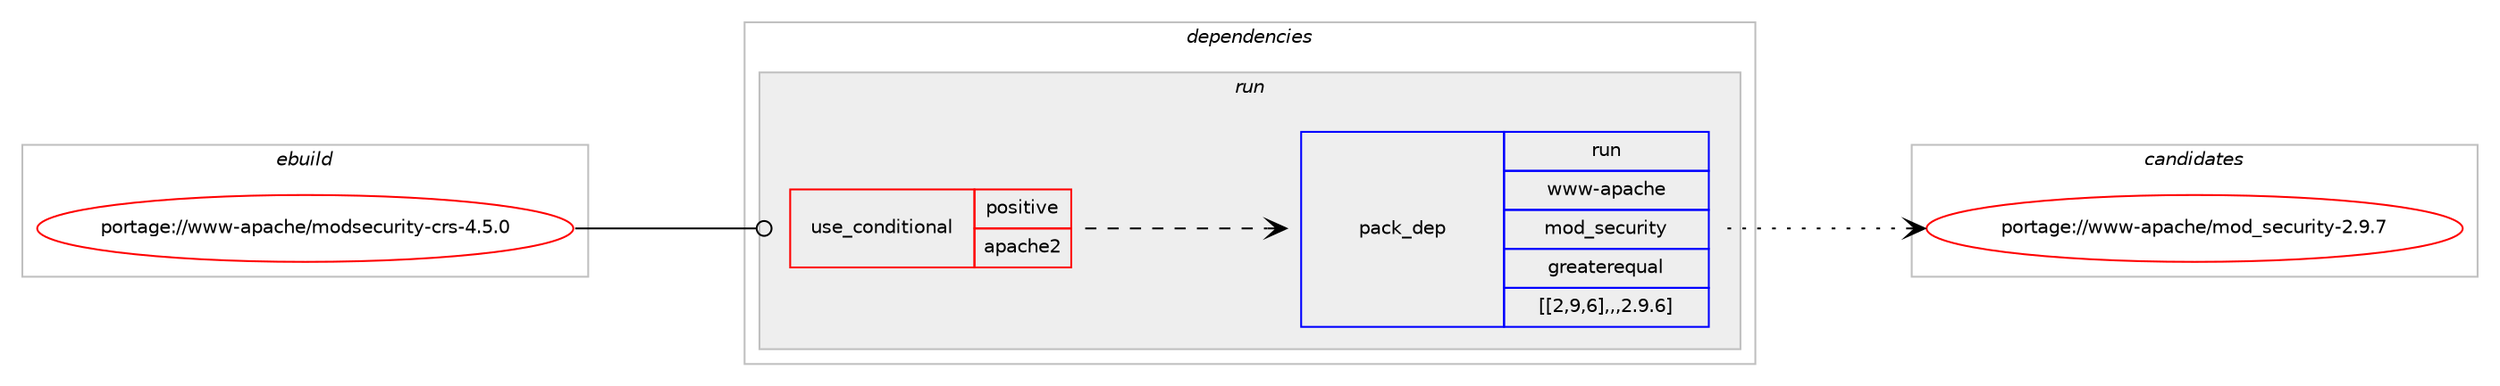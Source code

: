 digraph prolog {

# *************
# Graph options
# *************

newrank=true;
concentrate=true;
compound=true;
graph [rankdir=LR,fontname=Helvetica,fontsize=10,ranksep=1.5];#, ranksep=2.5, nodesep=0.2];
edge  [arrowhead=vee];
node  [fontname=Helvetica,fontsize=10];

# **********
# The ebuild
# **********

subgraph cluster_leftcol {
color=gray;
label=<<i>ebuild</i>>;
id [label="portage://www-apache/modsecurity-crs-4.5.0", color=red, width=4, href="../www-apache/modsecurity-crs-4.5.0.svg"];
}

# ****************
# The dependencies
# ****************

subgraph cluster_midcol {
color=gray;
label=<<i>dependencies</i>>;
subgraph cluster_compile {
fillcolor="#eeeeee";
style=filled;
label=<<i>compile</i>>;
}
subgraph cluster_compileandrun {
fillcolor="#eeeeee";
style=filled;
label=<<i>compile and run</i>>;
}
subgraph cluster_run {
fillcolor="#eeeeee";
style=filled;
label=<<i>run</i>>;
subgraph cond123777 {
dependency458995 [label=<<TABLE BORDER="0" CELLBORDER="1" CELLSPACING="0" CELLPADDING="4"><TR><TD ROWSPAN="3" CELLPADDING="10">use_conditional</TD></TR><TR><TD>positive</TD></TR><TR><TD>apache2</TD></TR></TABLE>>, shape=none, color=red];
subgraph pack331961 {
dependency458996 [label=<<TABLE BORDER="0" CELLBORDER="1" CELLSPACING="0" CELLPADDING="4" WIDTH="220"><TR><TD ROWSPAN="6" CELLPADDING="30">pack_dep</TD></TR><TR><TD WIDTH="110">run</TD></TR><TR><TD>www-apache</TD></TR><TR><TD>mod_security</TD></TR><TR><TD>greaterequal</TD></TR><TR><TD>[[2,9,6],,,2.9.6]</TD></TR></TABLE>>, shape=none, color=blue];
}
dependency458995:e -> dependency458996:w [weight=20,style="dashed",arrowhead="vee"];
}
id:e -> dependency458995:w [weight=20,style="solid",arrowhead="odot"];
}
}

# **************
# The candidates
# **************

subgraph cluster_choices {
rank=same;
color=gray;
label=<<i>candidates</i>>;

subgraph choice331961 {
color=black;
nodesep=1;
choice11911911945971129799104101471091111009511510199117114105116121455046574655 [label="portage://www-apache/mod_security-2.9.7", color=red, width=4,href="../www-apache/mod_security-2.9.7.svg"];
dependency458996:e -> choice11911911945971129799104101471091111009511510199117114105116121455046574655:w [style=dotted,weight="100"];
}
}

}
